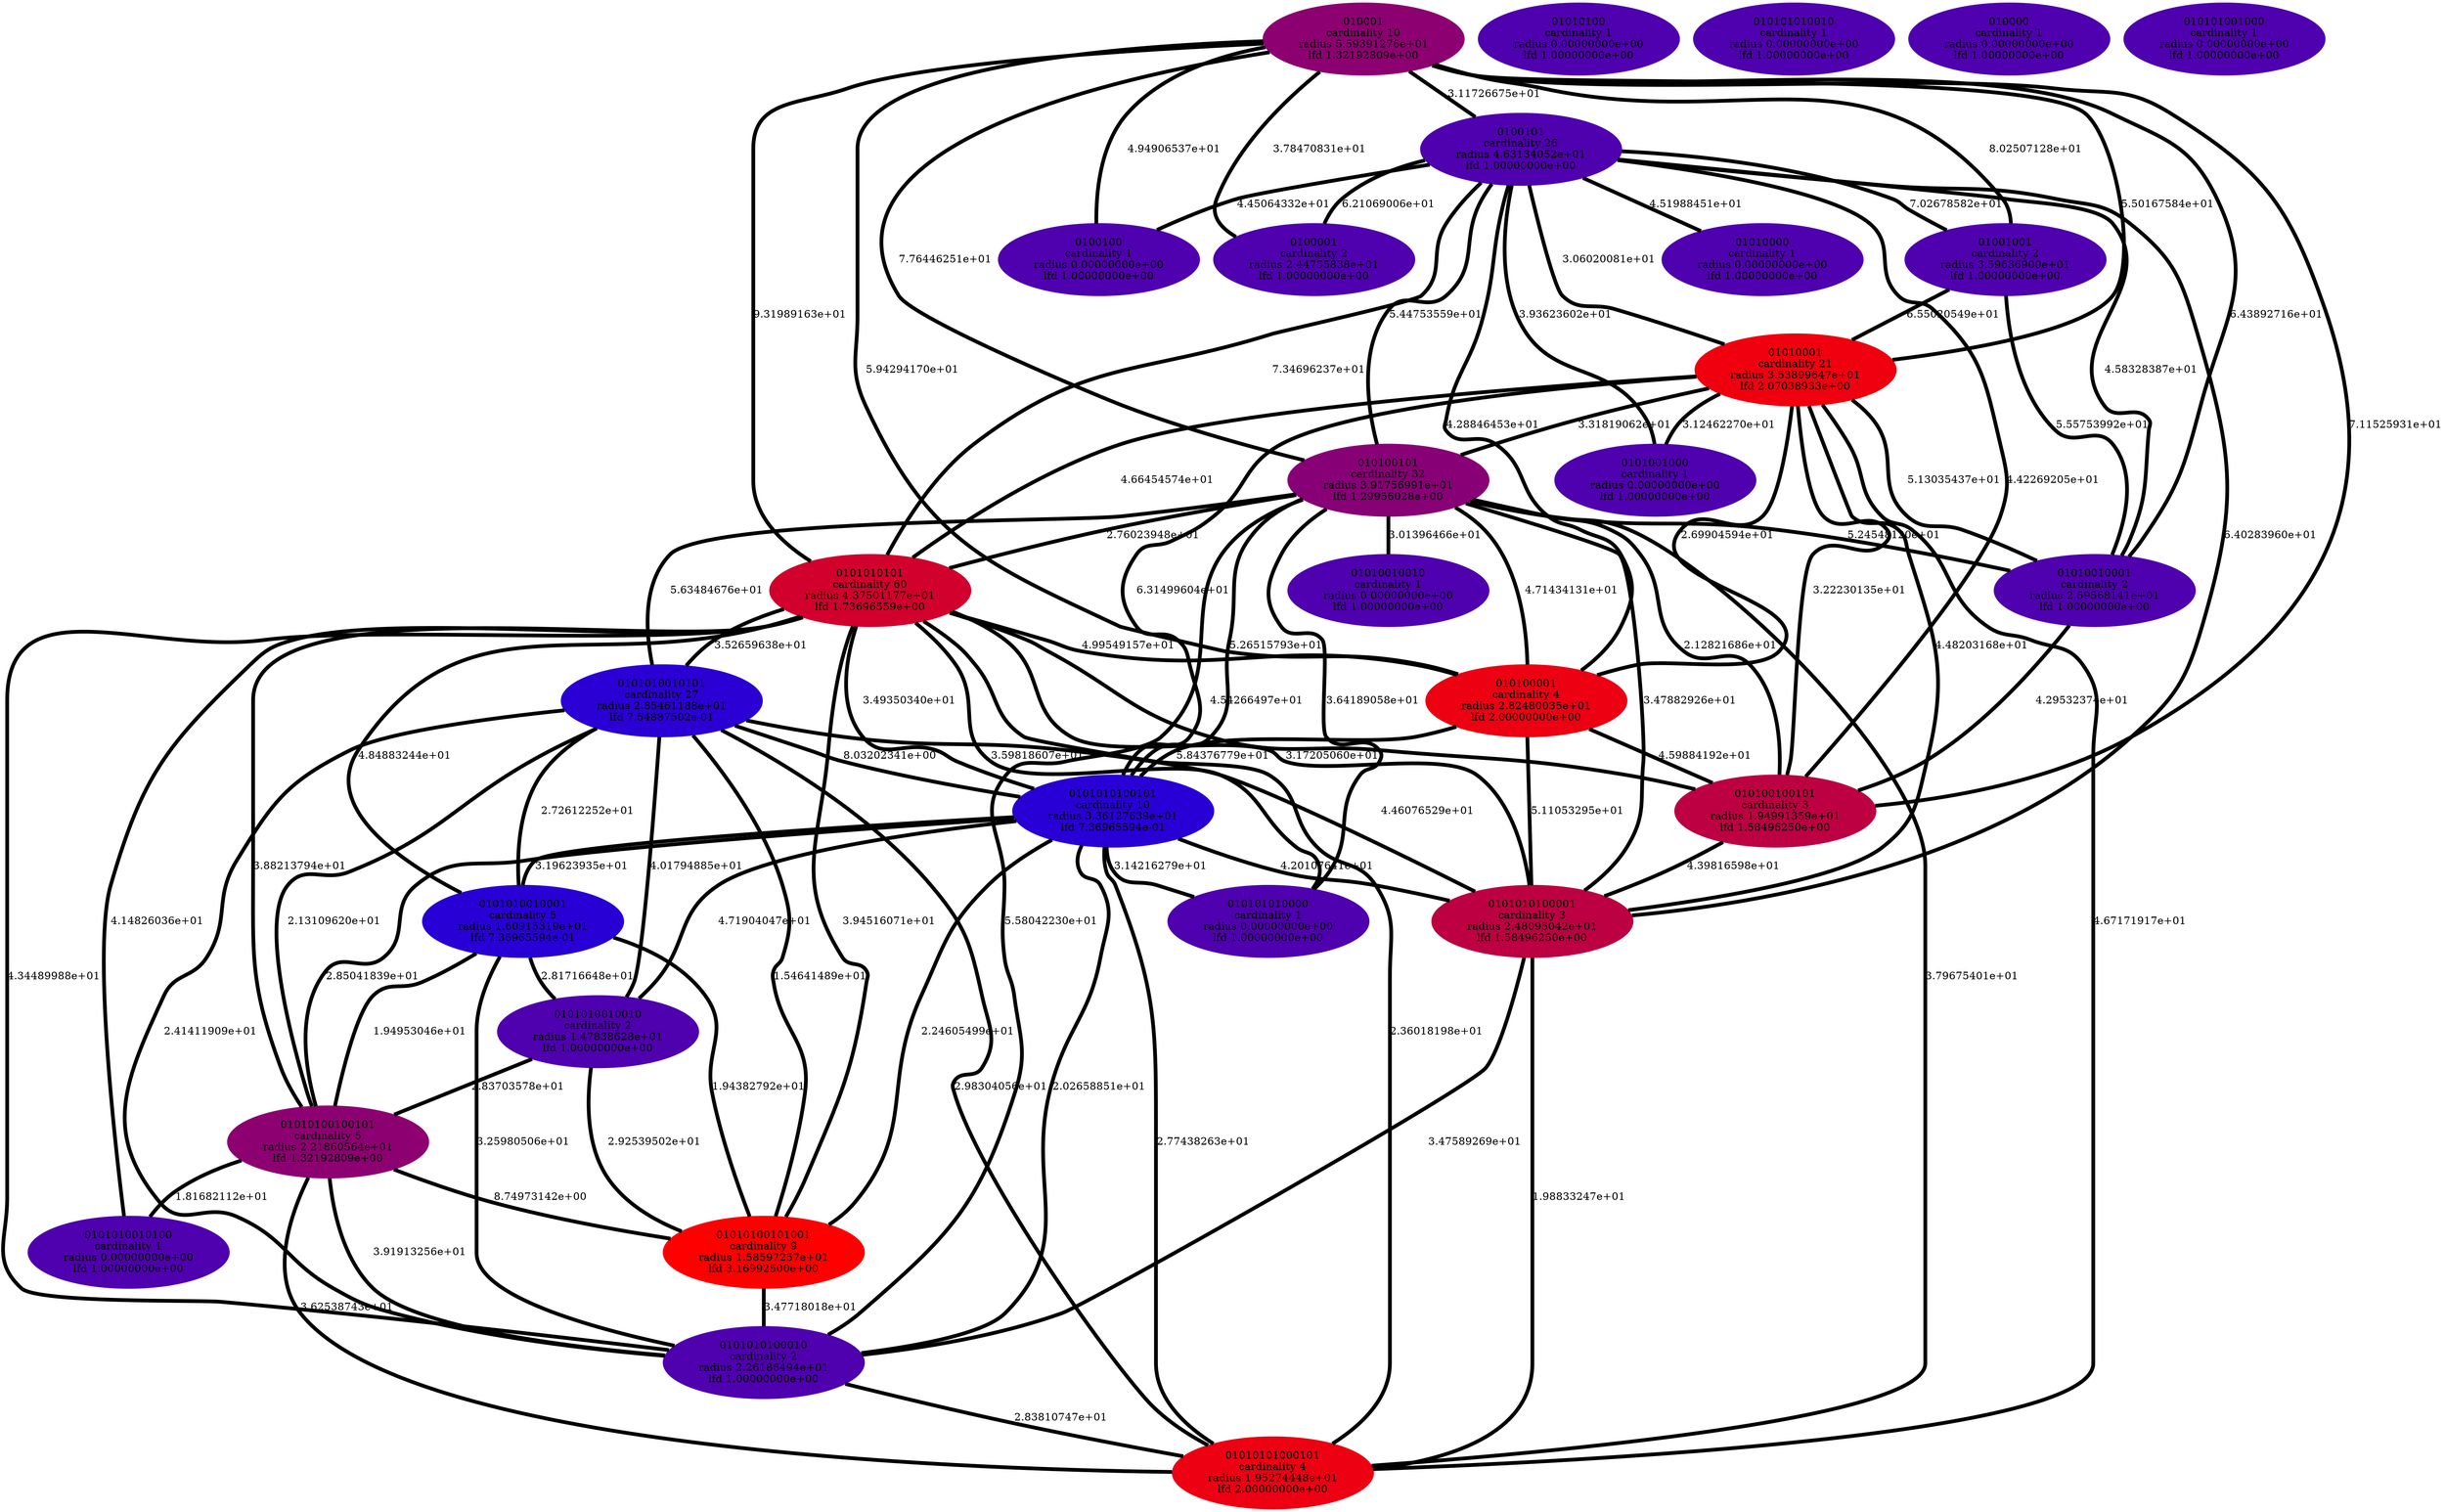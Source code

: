 graph component_cardinality_optimal_32 {
    edge[style=solid, penwidth="5", labeldistance="10"]
    0101001000 [label="0101001000\ncardinality 1\nradius 0.00000000e+00\nlfd 1.00000000e+00", color="#4F00AF", style="filled"]
    01010100 [label="01010100\ncardinality 1\nradius 0.00000000e+00\nlfd 1.00000000e+00", color="#4F00AF", style="filled"]
    01010010001 [label="01010010001\ncardinality 2\nradius 2.59568141e+01\nlfd 1.00000000e+00", color="#4F00AF", style="filled"]
    0101010100001 [label="0101010100001\ncardinality 3\nradius 2.48095042e+01\nlfd 1.58496250e+00", color="#BC0042", style="filled"]
    0101010010010 [label="0101010010010\ncardinality 2\nradius 1.47838628e+01\nlfd 1.00000000e+00", color="#4F00AF", style="filled"]
    0101010010100 [label="0101010010100\ncardinality 1\nradius 0.00000000e+00\nlfd 1.00000000e+00", color="#4F00AF", style="filled"]
    010101010010 [label="010101010010\ncardinality 1\nradius 0.00000000e+00\nlfd 1.00000000e+00", color="#4F00AF", style="filled"]
    01010101000101 [label="01010101000101\ncardinality 4\nradius 1.95274448e+01\nlfd 2.00000000e+00", color="#EC0012", style="filled"]
    01010100101001 [label="01010100101001\ncardinality 9\nradius 1.58597257e+01\nlfd 3.16992500e+00", color="#FE0000", style="filled"]
    01010010010 [label="01010010010\ncardinality 1\nradius 0.00000000e+00\nlfd 1.00000000e+00", color="#4F00AF", style="filled"]
    01010000 [label="01010000\ncardinality 1\nradius 0.00000000e+00\nlfd 1.00000000e+00", color="#4F00AF", style="filled"]
    010100101 [label="010100101\ncardinality 32\nradius 3.91756991e+01\nlfd 1.29956028e+00", color="#880076", style="filled"]
    010000 [label="010000\ncardinality 1\nradius 0.00000000e+00\nlfd 1.00000000e+00", color="#4F00AF", style="filled"]
    010101001000 [label="010101001000\ncardinality 1\nradius 0.00000000e+00\nlfd 1.00000000e+00", color="#4F00AF", style="filled"]
    010001 [label="010001\ncardinality 10\nradius 5.59391276e+01\nlfd 1.32192809e+00", color="#8D0071", style="filled"]
    0100100 [label="0100100\ncardinality 1\nradius 0.00000000e+00\nlfd 1.00000000e+00", color="#4F00AF", style="filled"]
    0100001 [label="0100001\ncardinality 2\nradius 2.44755838e+01\nlfd 1.00000000e+00", color="#4F00AF", style="filled"]
    0100101 [label="0100101\ncardinality 26\nradius 4.63134052e+01\nlfd 1.00000000e+00", color="#4F00AF", style="filled"]
    01001001 [label="01001001\ncardinality 2\nradius 3.59636900e+01\nlfd 1.00000000e+00", color="#4F00AF", style="filled"]
    01010001 [label="01010001\ncardinality 21\nradius 3.53899647e+01\nlfd 2.07038933e+00", color="#F0000E", style="filled"]
    010100100101 [label="010100100101\ncardinality 3\nradius 1.94991359e+01\nlfd 1.58496250e+00", color="#BC0042", style="filled"]
    0101010010001 [label="0101010010001\ncardinality 5\nradius 1.60915319e+01\nlfd 7.36965594e-01", color="#2800D6", style="filled"]
    0101010100101 [label="0101010100101\ncardinality 10\nradius 3.36127639e+01\nlfd 7.36965594e-01", color="#2800D6", style="filled"]
    0101010100010 [label="0101010100010\ncardinality 2\nradius 2.26186494e+01\nlfd 1.00000000e+00", color="#4F00AF", style="filled"]
    010101010000 [label="010101010000\ncardinality 1\nradius 0.00000000e+00\nlfd 1.00000000e+00", color="#4F00AF", style="filled"]
    010100001 [label="010100001\ncardinality 4\nradius 2.82480035e+01\nlfd 2.00000000e+00", color="#EC0012", style="filled"]
    0101010010101 [label="0101010010101\ncardinality 27\nradius 2.85461188e+01\nlfd 7.54887502e-01", color="#2A00D4", style="filled"]
    01010100100101 [label="01010100100101\ncardinality 5\nradius 2.21860564e+01\nlfd 1.32192809e+00", color="#8D0071", style="filled"]
    0101010101 [label="0101010101\ncardinality 60\nradius 4.37501177e+01\nlfd 1.73696559e+00", color="#D2002C", style="filled"]
    0101010101 -- 0101010100001 [label="3.17205060e+01"]
    0101010100101 -- 01010101000101 [label="2.77438263e+01"]
    01010100101001 -- 0101010100010 [label="3.47718018e+01"]
    0100101 -- 010100100101 [label="4.42269205e+01"]
    01010001 -- 0101010100001 [label="4.48203168e+01"]
    0101010100101 -- 01010100101001 [label="2.24605499e+01"]
    0101010010101 -- 01010100101001 [label="1.54641489e+01"]
    0101010010101 -- 0101010010010 [label="4.01794885e+01"]
    0101010101 -- 01010100101001 [label="3.94516071e+01"]
    0101010010001 -- 01010100101001 [label="1.94382792e+01"]
    01010001 -- 0101001000 [label="3.12462270e+01"]
    0101010100101 -- 01010100100101 [label="2.85041839e+01"]
    01010010001 -- 010100100101 [label="4.29532374e+01"]
    010100101 -- 01010010010 [label="3.01396466e+01"]
    01010001 -- 010100101 [label="3.31819062e+01"]
    0101010101 -- 010100001 [label="4.99549157e+01"]
    010100101 -- 01010010001 [label="5.24548120e+01"]
    010100100101 -- 0101010100001 [label="4.39816598e+01"]
    0101010010101 -- 01010101000101 [label="2.98304056e+01"]
    0101010101 -- 0101010010101 [label="3.52659638e+01"]
    010001 -- 01010001 [label="5.50167584e+01"]
    010100101 -- 0101010100010 [label="5.58042230e+01"]
    0100101 -- 0101010101 [label="7.34696237e+01"]
    010001 -- 01010010001 [label="6.43892716e+01"]
    010001 -- 01001001 [label="8.02507128e+01"]
    010100001 -- 0101010100001 [label="5.11053295e+01"]
    0101010010010 -- 01010100100101 [label="2.83703578e+01"]
    010100001 -- 010100100101 [label="4.59884192e+01"]
    01010001 -- 01010010001 [label="5.13035437e+01"]
    010001 -- 010100101 [label="7.76446251e+01"]
    010001 -- 010100001 [label="5.94294170e+01"]
    010100101 -- 0101010101 [label="2.76023948e+01"]
    01001001 -- 01010010001 [label="5.55753992e+01"]
    0100101 -- 0100100 [label="4.45064332e+01"]
    0100101 -- 01010000 [label="4.51988451e+01"]
    0101010010001 -- 0101010100010 [label="3.25980506e+01"]
    01010100100101 -- 01010100101001 [label="8.74973142e+00"]
    0100101 -- 010100001 [label="4.28846453e+01"]
    01010001 -- 0101010101 [label="4.66454574e+01"]
    0100101 -- 010100101 [label="5.44753559e+01"]
    01010100100101 -- 01010101000101 [label="3.62538743e+01"]
    0101010100001 -- 01010101000101 [label="1.98833247e+01"]
    0101010100101 -- 0101010100010 [label="2.02658851e+01"]
    010100101 -- 010100001 [label="4.71434131e+01"]
    0101010010101 -- 01010100100101 [label="2.13109620e+01"]
    0101010100101 -- 0101010010010 [label="4.71904047e+01"]
    01010100100101 -- 0101010100010 [label="3.91913256e+01"]
    0101010101 -- 0101010100101 [label="3.49350340e+01"]
    010100101 -- 0101010100001 [label="3.47882926e+01"]
    0101010100001 -- 0101010100010 [label="3.47589269e+01"]
    0101010101 -- 01010100100101 [label="3.88213794e+01"]
    0101010101 -- 0101010010001 [label="4.84883244e+01"]
    0100101 -- 01010001 [label="3.06020081e+01"]
    010100101 -- 0101010100101 [label="5.26515793e+01"]
    0101010010001 -- 01010100100101 [label="1.94953046e+01"]
    0101010101 -- 0101010100010 [label="4.34489988e+01"]
    010100001 -- 0101010100101 [label="5.84376779e+01"]
    0101010101 -- 0101010010100 [label="4.14826036e+01"]
    0100101 -- 01001001 [label="7.02678582e+01"]
    010001 -- 0100100 [label="4.94906537e+01"]
    0101010100101 -- 0101010100001 [label="4.20107641e+01"]
    0101010010101 -- 0101010100010 [label="2.41411909e+01"]
    01010001 -- 010100100101 [label="3.22230135e+01"]
    010100101 -- 0101010010101 [label="5.63484676e+01"]
    010001 -- 010100100101 [label="7.11525931e+01"]
    0101010010001 -- 0101010010010 [label="2.81716648e+01"]
    0100101 -- 01010010001 [label="4.58328387e+01"]
    010001 -- 0100001 [label="3.78470831e+01"]
    0101010100101 -- 010101010000 [label="3.14216279e+01"]
    0100101 -- 0101001000 [label="3.93623602e+01"]
    01001001 -- 01010001 [label="6.55020549e+01"]
    01010001 -- 010100001 [label="2.69904594e+01"]
    01010100100101 -- 0101010010100 [label="1.81682112e+01"]
    0101010010101 -- 0101010010001 [label="2.72612252e+01"]
    0101010100101 -- 0101010010001 [label="3.19623935e+01"]
    0101010101 -- 010101010000 [label="3.59818607e+01"]
    010001 -- 0101010101 [label="9.31989163e+01"]
    01010001 -- 0101010100101 [label="6.31499604e+01"]
    010100101 -- 01010101000101 [label="3.79675401e+01"]
    010100101 -- 010100100101 [label="2.12821686e+01"]
    0101010010101 -- 0101010100001 [label="4.46076529e+01"]
    010100101 -- 010101010000 [label="3.64189058e+01"]
    01010001 -- 01010101000101 [label="4.67171917e+01"]
    0100101 -- 0100001 [label="6.21069006e+01"]
    0100101 -- 0101010100001 [label="6.40283960e+01"]
    0101010010010 -- 01010100101001 [label="2.92539502e+01"]
    0101010100010 -- 01010101000101 [label="2.83810747e+01"]
    0101010010101 -- 0101010100101 [label="8.03202341e+00"]
    010001 -- 0100101 [label="3.11726675e+01"]
    0101010101 -- 01010101000101 [label="2.36018198e+01"]
    0101010101 -- 010100100101 [label="4.54266497e+01"]
}

